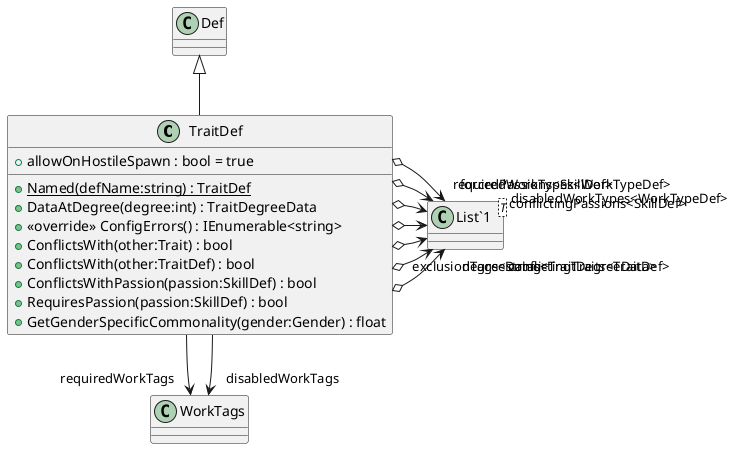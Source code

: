 @startuml
class TraitDef {
    + allowOnHostileSpawn : bool = true
    + {static} Named(defName:string) : TraitDef
    + DataAtDegree(degree:int) : TraitDegreeData
    + <<override>> ConfigErrors() : IEnumerable<string>
    + ConflictsWith(other:Trait) : bool
    + ConflictsWith(other:TraitDef) : bool
    + ConflictsWithPassion(passion:SkillDef) : bool
    + RequiresPassion(passion:SkillDef) : bool
    + GetGenderSpecificCommonality(gender:Gender) : float
}
class "List`1"<T> {
}
Def <|-- TraitDef
TraitDef o-> "degreeDatas<TraitDegreeData>" "List`1"
TraitDef o-> "conflictingTraits<TraitDef>" "List`1"
TraitDef o-> "exclusionTags<string>" "List`1"
TraitDef o-> "conflictingPassions<SkillDef>" "List`1"
TraitDef o-> "forcedPassions<SkillDef>" "List`1"
TraitDef o-> "requiredWorkTypes<WorkTypeDef>" "List`1"
TraitDef --> "requiredWorkTags" WorkTags
TraitDef o-> "disabledWorkTypes<WorkTypeDef>" "List`1"
TraitDef --> "disabledWorkTags" WorkTags
@enduml
